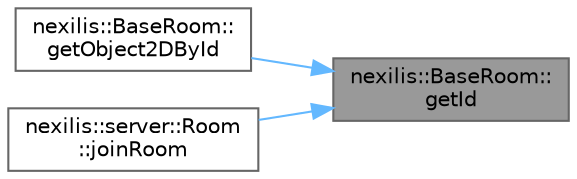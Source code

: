 digraph "nexilis::BaseRoom::getId"
{
 // LATEX_PDF_SIZE
  bgcolor="transparent";
  edge [fontname=Helvetica,fontsize=10,labelfontname=Helvetica,labelfontsize=10];
  node [fontname=Helvetica,fontsize=10,shape=box,height=0.2,width=0.4];
  rankdir="RL";
  Node1 [id="Node000001",label="nexilis::BaseRoom::\lgetId",height=0.2,width=0.4,color="gray40", fillcolor="grey60", style="filled", fontcolor="black",tooltip="Get the identifier of the room."];
  Node1 -> Node2 [id="edge1_Node000001_Node000002",dir="back",color="steelblue1",style="solid",tooltip=" "];
  Node2 [id="Node000002",label="nexilis::BaseRoom::\lgetObject2DById",height=0.2,width=0.4,color="grey40", fillcolor="white", style="filled",URL="$da/d49/classnexilis_1_1BaseRoom.html#a64586858f61426e477ebdffda8efcd55",tooltip=" "];
  Node1 -> Node3 [id="edge2_Node000001_Node000003",dir="back",color="steelblue1",style="solid",tooltip=" "];
  Node3 [id="Node000003",label="nexilis::server::Room\l::joinRoom",height=0.2,width=0.4,color="grey40", fillcolor="white", style="filled",URL="$d1/d01/classnexilis_1_1server_1_1Room.html#aca1148a1d8fb95b3c7d82ef006d23825",tooltip=" "];
}
